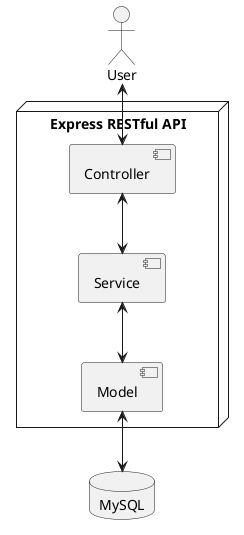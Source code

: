 @startuml

actor "User" as user
node "Express RESTful API" {
    component "Controller" as controller
    component "Service" as service
    component "Model" as model
}

database "MySQL" as database

user <--> controller
controller <--> service
service <--> model
model <--> database

@enduml